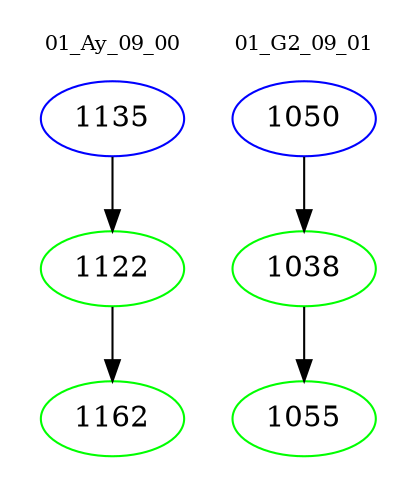 digraph{
subgraph cluster_0 {
color = white
label = "01_Ay_09_00";
fontsize=10;
T0_1135 [label="1135", color="blue"]
T0_1135 -> T0_1122 [color="black"]
T0_1122 [label="1122", color="green"]
T0_1122 -> T0_1162 [color="black"]
T0_1162 [label="1162", color="green"]
}
subgraph cluster_1 {
color = white
label = "01_G2_09_01";
fontsize=10;
T1_1050 [label="1050", color="blue"]
T1_1050 -> T1_1038 [color="black"]
T1_1038 [label="1038", color="green"]
T1_1038 -> T1_1055 [color="black"]
T1_1055 [label="1055", color="green"]
}
}

